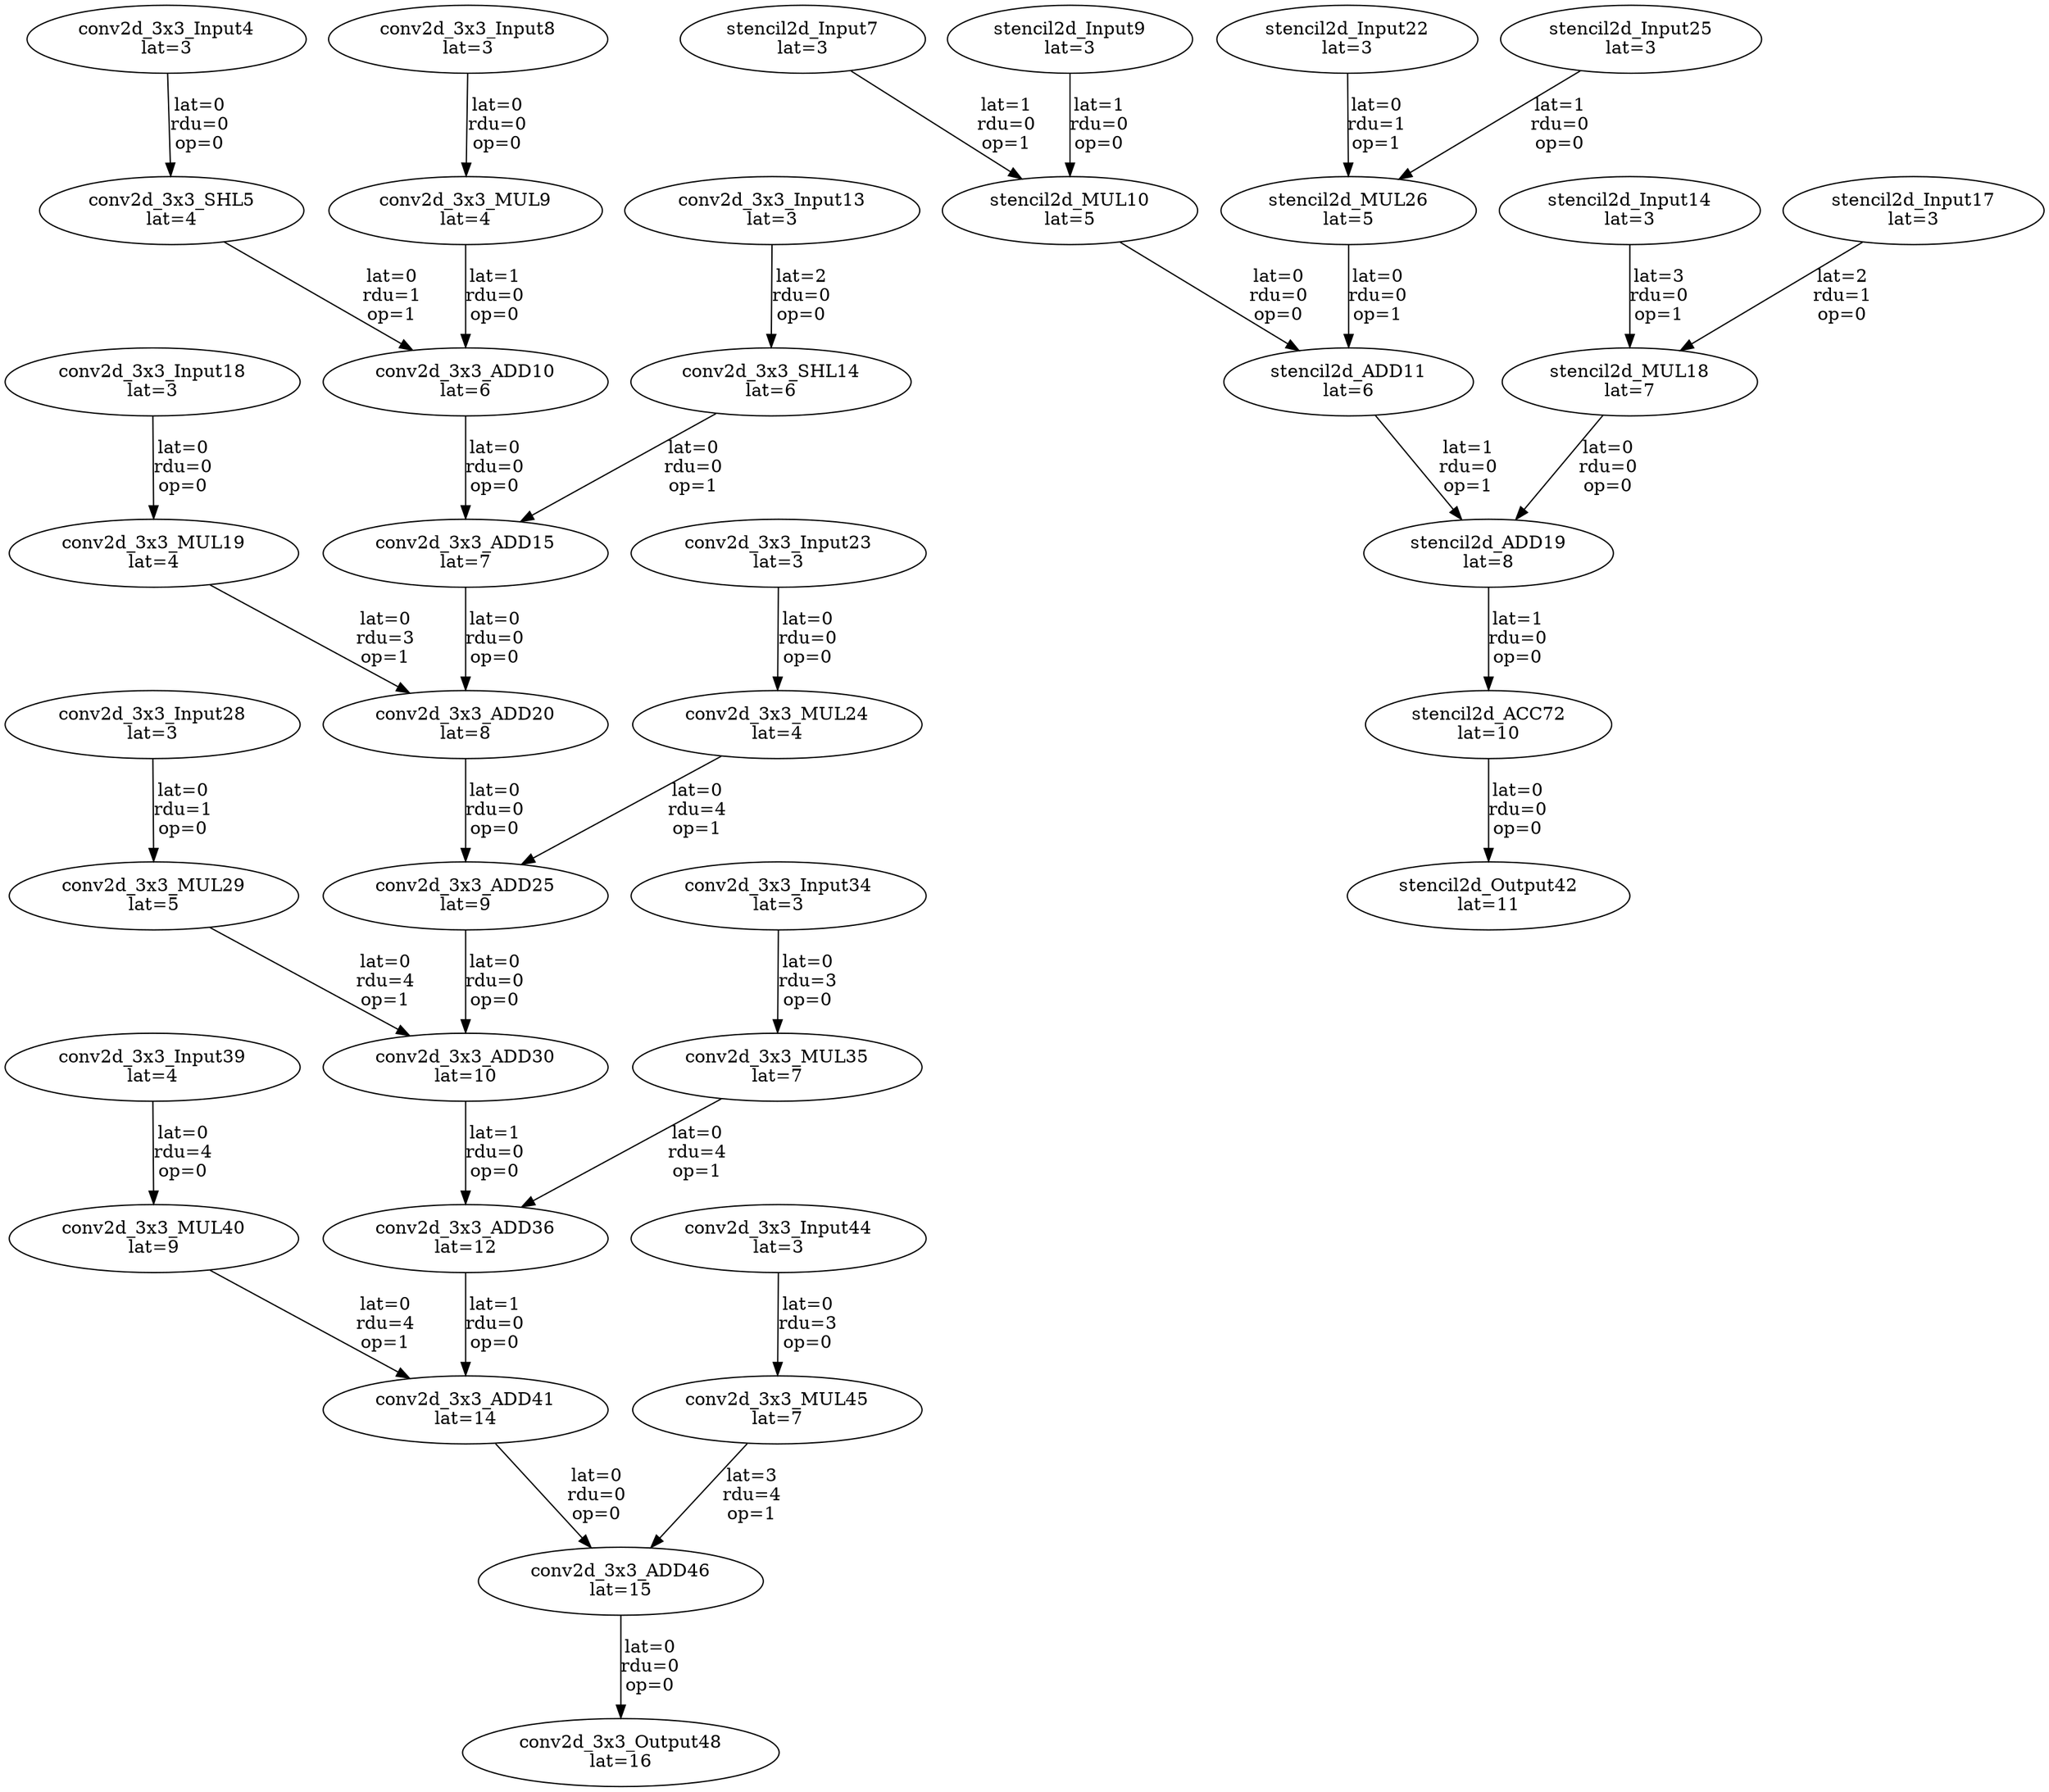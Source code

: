 Digraph G {
"conv2d_3x3_Input4"[label = "\N\nlat=3"];
"conv2d_3x3_SHL5"[label = "\N\nlat=4"];
"conv2d_3x3_Input4"->"conv2d_3x3_SHL5"[label = "lat=0\nrdu=0\nop=0"];
"conv2d_3x3_Input8"[label = "\N\nlat=3"];
"conv2d_3x3_MUL9"[label = "\N\nlat=4"];
"conv2d_3x3_Input8"->"conv2d_3x3_MUL9"[label = "lat=0\nrdu=0\nop=0"];
"conv2d_3x3_ADD10"[label = "\N\nlat=6"];
"conv2d_3x3_MUL9"->"conv2d_3x3_ADD10"[label = "lat=1\nrdu=0\nop=0"];
"conv2d_3x3_SHL5"->"conv2d_3x3_ADD10"[label = "lat=0\nrdu=1\nop=1"];
"conv2d_3x3_Input13"[label = "\N\nlat=3"];
"conv2d_3x3_SHL14"[label = "\N\nlat=6"];
"conv2d_3x3_Input13"->"conv2d_3x3_SHL14"[label = "lat=2\nrdu=0\nop=0"];
"conv2d_3x3_ADD15"[label = "\N\nlat=7"];
"conv2d_3x3_ADD10"->"conv2d_3x3_ADD15"[label = "lat=0\nrdu=0\nop=0"];
"conv2d_3x3_SHL14"->"conv2d_3x3_ADD15"[label = "lat=0\nrdu=0\nop=1"];
"conv2d_3x3_Input18"[label = "\N\nlat=3"];
"conv2d_3x3_MUL19"[label = "\N\nlat=4"];
"conv2d_3x3_Input18"->"conv2d_3x3_MUL19"[label = "lat=0\nrdu=0\nop=0"];
"conv2d_3x3_ADD20"[label = "\N\nlat=8"];
"conv2d_3x3_ADD15"->"conv2d_3x3_ADD20"[label = "lat=0\nrdu=0\nop=0"];
"conv2d_3x3_MUL19"->"conv2d_3x3_ADD20"[label = "lat=0\nrdu=3\nop=1"];
"conv2d_3x3_Input23"[label = "\N\nlat=3"];
"conv2d_3x3_MUL24"[label = "\N\nlat=4"];
"conv2d_3x3_Input23"->"conv2d_3x3_MUL24"[label = "lat=0\nrdu=0\nop=0"];
"conv2d_3x3_ADD25"[label = "\N\nlat=9"];
"conv2d_3x3_ADD20"->"conv2d_3x3_ADD25"[label = "lat=0\nrdu=0\nop=0"];
"conv2d_3x3_MUL24"->"conv2d_3x3_ADD25"[label = "lat=0\nrdu=4\nop=1"];
"conv2d_3x3_Input28"[label = "\N\nlat=3"];
"conv2d_3x3_MUL29"[label = "\N\nlat=5"];
"conv2d_3x3_Input28"->"conv2d_3x3_MUL29"[label = "lat=0\nrdu=1\nop=0"];
"conv2d_3x3_ADD30"[label = "\N\nlat=10"];
"conv2d_3x3_ADD25"->"conv2d_3x3_ADD30"[label = "lat=0\nrdu=0\nop=0"];
"conv2d_3x3_MUL29"->"conv2d_3x3_ADD30"[label = "lat=0\nrdu=4\nop=1"];
"conv2d_3x3_Input34"[label = "\N\nlat=3"];
"conv2d_3x3_MUL35"[label = "\N\nlat=7"];
"conv2d_3x3_Input34"->"conv2d_3x3_MUL35"[label = "lat=0\nrdu=3\nop=0"];
"conv2d_3x3_ADD36"[label = "\N\nlat=12"];
"conv2d_3x3_ADD30"->"conv2d_3x3_ADD36"[label = "lat=1\nrdu=0\nop=0"];
"conv2d_3x3_MUL35"->"conv2d_3x3_ADD36"[label = "lat=0\nrdu=4\nop=1"];
"conv2d_3x3_Input39"[label = "\N\nlat=4"];
"conv2d_3x3_MUL40"[label = "\N\nlat=9"];
"conv2d_3x3_Input39"->"conv2d_3x3_MUL40"[label = "lat=0\nrdu=4\nop=0"];
"conv2d_3x3_ADD41"[label = "\N\nlat=14"];
"conv2d_3x3_ADD36"->"conv2d_3x3_ADD41"[label = "lat=1\nrdu=0\nop=0"];
"conv2d_3x3_MUL40"->"conv2d_3x3_ADD41"[label = "lat=0\nrdu=4\nop=1"];
"conv2d_3x3_Input44"[label = "\N\nlat=3"];
"conv2d_3x3_MUL45"[label = "\N\nlat=7"];
"conv2d_3x3_Input44"->"conv2d_3x3_MUL45"[label = "lat=0\nrdu=3\nop=0"];
"conv2d_3x3_ADD46"[label = "\N\nlat=15"];
"conv2d_3x3_ADD41"->"conv2d_3x3_ADD46"[label = "lat=0\nrdu=0\nop=0"];
"conv2d_3x3_MUL45"->"conv2d_3x3_ADD46"[label = "lat=3\nrdu=4\nop=1"];
"conv2d_3x3_Output48"[label = "\N\nlat=16"];
"conv2d_3x3_ADD46"->"conv2d_3x3_Output48"[label = "lat=0\nrdu=0\nop=0"];
"stencil2d_Input7"[label = "\N\nlat=3"];
"stencil2d_Input9"[label = "\N\nlat=3"];
"stencil2d_MUL10"[label = "\N\nlat=5"];
"stencil2d_Input9"->"stencil2d_MUL10"[label = "lat=1\nrdu=0\nop=0"];
"stencil2d_Input7"->"stencil2d_MUL10"[label = "lat=1\nrdu=0\nop=1"];
"stencil2d_ADD11"[label = "\N\nlat=6"];
"stencil2d_MUL10"->"stencil2d_ADD11"[label = "lat=0\nrdu=0\nop=0"];
"stencil2d_MUL26"->"stencil2d_ADD11"[label = "lat=0\nrdu=0\nop=1"];
"stencil2d_Input14"[label = "\N\nlat=3"];
"stencil2d_Input17"[label = "\N\nlat=3"];
"stencil2d_MUL18"[label = "\N\nlat=7"];
"stencil2d_Input17"->"stencil2d_MUL18"[label = "lat=2\nrdu=1\nop=0"];
"stencil2d_Input14"->"stencil2d_MUL18"[label = "lat=3\nrdu=0\nop=1"];
"stencil2d_ADD19"[label = "\N\nlat=8"];
"stencil2d_MUL18"->"stencil2d_ADD19"[label = "lat=0\nrdu=0\nop=0"];
"stencil2d_ADD11"->"stencil2d_ADD19"[label = "lat=1\nrdu=0\nop=1"];
"stencil2d_Input22"[label = "\N\nlat=3"];
"stencil2d_Input25"[label = "\N\nlat=3"];
"stencil2d_MUL26"[label = "\N\nlat=5"];
"stencil2d_Input25"->"stencil2d_MUL26"[label = "lat=1\nrdu=0\nop=0"];
"stencil2d_Input22"->"stencil2d_MUL26"[label = "lat=0\nrdu=1\nop=1"];
"stencil2d_Output42"[label = "\N\nlat=11"];
"stencil2d_ACC72"->"stencil2d_Output42"[label = "lat=0\nrdu=0\nop=0"];
"stencil2d_ACC72"[label = "\N\nlat=10"];
"stencil2d_ADD19"->"stencil2d_ACC72"[label = "lat=1\nrdu=0\nop=0"];
}
